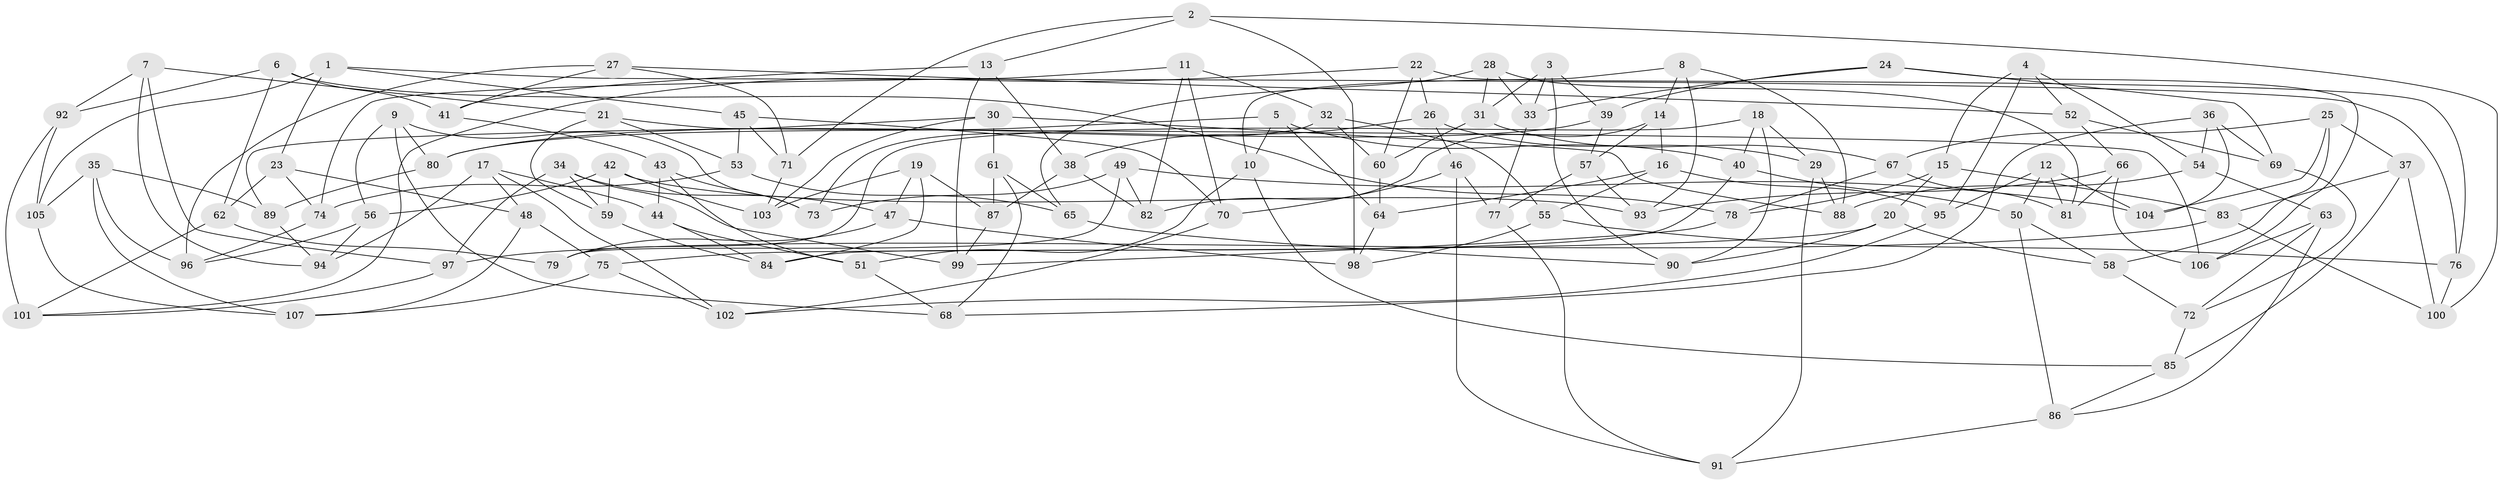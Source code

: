 // coarse degree distribution, {6: 0.3918918918918919, 4: 0.5540540540540541, 5: 0.05405405405405406}
// Generated by graph-tools (version 1.1) at 2025/24/03/03/25 07:24:27]
// undirected, 107 vertices, 214 edges
graph export_dot {
graph [start="1"]
  node [color=gray90,style=filled];
  1;
  2;
  3;
  4;
  5;
  6;
  7;
  8;
  9;
  10;
  11;
  12;
  13;
  14;
  15;
  16;
  17;
  18;
  19;
  20;
  21;
  22;
  23;
  24;
  25;
  26;
  27;
  28;
  29;
  30;
  31;
  32;
  33;
  34;
  35;
  36;
  37;
  38;
  39;
  40;
  41;
  42;
  43;
  44;
  45;
  46;
  47;
  48;
  49;
  50;
  51;
  52;
  53;
  54;
  55;
  56;
  57;
  58;
  59;
  60;
  61;
  62;
  63;
  64;
  65;
  66;
  67;
  68;
  69;
  70;
  71;
  72;
  73;
  74;
  75;
  76;
  77;
  78;
  79;
  80;
  81;
  82;
  83;
  84;
  85;
  86;
  87;
  88;
  89;
  90;
  91;
  92;
  93;
  94;
  95;
  96;
  97;
  98;
  99;
  100;
  101;
  102;
  103;
  104;
  105;
  106;
  107;
  1 -- 105;
  1 -- 45;
  1 -- 23;
  1 -- 76;
  2 -- 98;
  2 -- 100;
  2 -- 13;
  2 -- 71;
  3 -- 39;
  3 -- 31;
  3 -- 90;
  3 -- 33;
  4 -- 54;
  4 -- 52;
  4 -- 15;
  4 -- 95;
  5 -- 80;
  5 -- 10;
  5 -- 40;
  5 -- 64;
  6 -- 62;
  6 -- 41;
  6 -- 92;
  6 -- 78;
  7 -- 97;
  7 -- 21;
  7 -- 94;
  7 -- 92;
  8 -- 88;
  8 -- 14;
  8 -- 93;
  8 -- 10;
  9 -- 73;
  9 -- 80;
  9 -- 56;
  9 -- 68;
  10 -- 85;
  10 -- 51;
  11 -- 32;
  11 -- 82;
  11 -- 74;
  11 -- 70;
  12 -- 50;
  12 -- 81;
  12 -- 104;
  12 -- 95;
  13 -- 38;
  13 -- 99;
  13 -- 41;
  14 -- 57;
  14 -- 82;
  14 -- 16;
  15 -- 20;
  15 -- 83;
  15 -- 78;
  16 -- 95;
  16 -- 64;
  16 -- 55;
  17 -- 102;
  17 -- 44;
  17 -- 48;
  17 -- 94;
  18 -- 40;
  18 -- 90;
  18 -- 29;
  18 -- 79;
  19 -- 87;
  19 -- 47;
  19 -- 103;
  19 -- 84;
  20 -- 75;
  20 -- 58;
  20 -- 90;
  21 -- 106;
  21 -- 59;
  21 -- 53;
  22 -- 76;
  22 -- 26;
  22 -- 60;
  22 -- 101;
  23 -- 62;
  23 -- 48;
  23 -- 74;
  24 -- 106;
  24 -- 39;
  24 -- 33;
  24 -- 69;
  25 -- 37;
  25 -- 67;
  25 -- 104;
  25 -- 58;
  26 -- 38;
  26 -- 46;
  26 -- 29;
  27 -- 52;
  27 -- 41;
  27 -- 71;
  27 -- 96;
  28 -- 31;
  28 -- 33;
  28 -- 65;
  28 -- 81;
  29 -- 91;
  29 -- 88;
  30 -- 89;
  30 -- 103;
  30 -- 61;
  30 -- 88;
  31 -- 60;
  31 -- 67;
  32 -- 73;
  32 -- 55;
  32 -- 60;
  33 -- 77;
  34 -- 59;
  34 -- 97;
  34 -- 99;
  34 -- 47;
  35 -- 105;
  35 -- 107;
  35 -- 96;
  35 -- 89;
  36 -- 54;
  36 -- 68;
  36 -- 69;
  36 -- 104;
  37 -- 83;
  37 -- 85;
  37 -- 100;
  38 -- 87;
  38 -- 82;
  39 -- 80;
  39 -- 57;
  40 -- 50;
  40 -- 84;
  41 -- 43;
  42 -- 103;
  42 -- 56;
  42 -- 59;
  42 -- 93;
  43 -- 44;
  43 -- 51;
  43 -- 73;
  44 -- 51;
  44 -- 84;
  45 -- 71;
  45 -- 53;
  45 -- 70;
  46 -- 77;
  46 -- 91;
  46 -- 70;
  47 -- 98;
  47 -- 79;
  48 -- 75;
  48 -- 107;
  49 -- 104;
  49 -- 73;
  49 -- 82;
  49 -- 79;
  50 -- 86;
  50 -- 58;
  51 -- 68;
  52 -- 66;
  52 -- 69;
  53 -- 74;
  53 -- 65;
  54 -- 88;
  54 -- 63;
  55 -- 76;
  55 -- 98;
  56 -- 96;
  56 -- 94;
  57 -- 93;
  57 -- 77;
  58 -- 72;
  59 -- 84;
  60 -- 64;
  61 -- 65;
  61 -- 68;
  61 -- 87;
  62 -- 79;
  62 -- 101;
  63 -- 86;
  63 -- 106;
  63 -- 72;
  64 -- 98;
  65 -- 90;
  66 -- 81;
  66 -- 106;
  66 -- 93;
  67 -- 81;
  67 -- 78;
  69 -- 72;
  70 -- 102;
  71 -- 103;
  72 -- 85;
  74 -- 96;
  75 -- 102;
  75 -- 107;
  76 -- 100;
  77 -- 91;
  78 -- 99;
  80 -- 89;
  83 -- 97;
  83 -- 100;
  85 -- 86;
  86 -- 91;
  87 -- 99;
  89 -- 94;
  92 -- 105;
  92 -- 101;
  95 -- 102;
  97 -- 101;
  105 -- 107;
}
